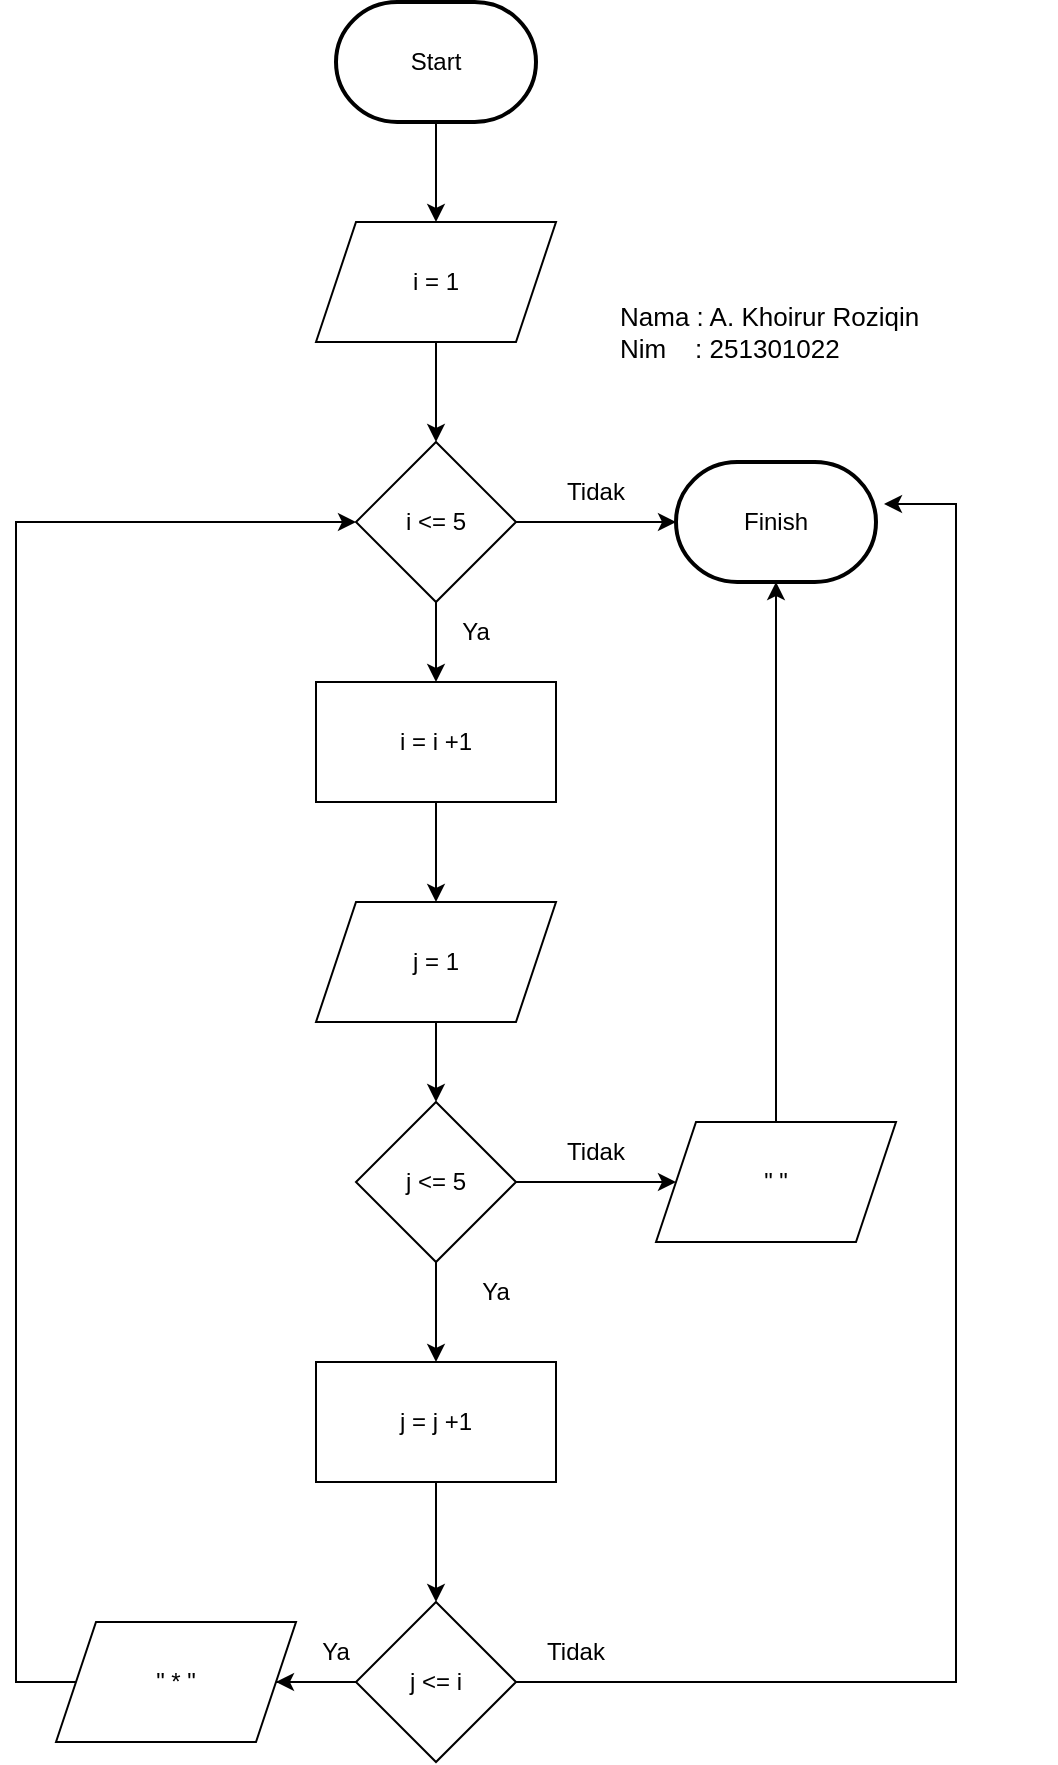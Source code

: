 <mxfile version="28.2.8">
  <diagram name="Halaman-1" id="pw9VI9DvZ9Ld1ELJMac2">
    <mxGraphModel dx="1106" dy="605" grid="1" gridSize="10" guides="1" tooltips="1" connect="1" arrows="1" fold="1" page="1" pageScale="1" pageWidth="827" pageHeight="1169" math="0" shadow="0">
      <root>
        <mxCell id="0" />
        <mxCell id="1" parent="0" />
        <mxCell id="zHnRFIF9AN3d5s7f-52Q-3" value="" style="edgeStyle=orthogonalEdgeStyle;rounded=0;orthogonalLoop=1;jettySize=auto;html=1;" edge="1" parent="1" source="zHnRFIF9AN3d5s7f-52Q-1" target="zHnRFIF9AN3d5s7f-52Q-2">
          <mxGeometry relative="1" as="geometry" />
        </mxCell>
        <mxCell id="zHnRFIF9AN3d5s7f-52Q-1" value="Start" style="strokeWidth=2;html=1;shape=mxgraph.flowchart.terminator;whiteSpace=wrap;" vertex="1" parent="1">
          <mxGeometry x="210" y="60" width="100" height="60" as="geometry" />
        </mxCell>
        <mxCell id="zHnRFIF9AN3d5s7f-52Q-5" value="" style="edgeStyle=orthogonalEdgeStyle;rounded=0;orthogonalLoop=1;jettySize=auto;html=1;" edge="1" parent="1" source="zHnRFIF9AN3d5s7f-52Q-2" target="zHnRFIF9AN3d5s7f-52Q-4">
          <mxGeometry relative="1" as="geometry" />
        </mxCell>
        <mxCell id="zHnRFIF9AN3d5s7f-52Q-2" value="i = 1" style="shape=parallelogram;perimeter=parallelogramPerimeter;whiteSpace=wrap;html=1;fixedSize=1;" vertex="1" parent="1">
          <mxGeometry x="200" y="170" width="120" height="60" as="geometry" />
        </mxCell>
        <mxCell id="zHnRFIF9AN3d5s7f-52Q-7" value="" style="edgeStyle=orthogonalEdgeStyle;rounded=0;orthogonalLoop=1;jettySize=auto;html=1;" edge="1" parent="1" source="zHnRFIF9AN3d5s7f-52Q-4" target="zHnRFIF9AN3d5s7f-52Q-6">
          <mxGeometry relative="1" as="geometry" />
        </mxCell>
        <mxCell id="zHnRFIF9AN3d5s7f-52Q-9" value="" style="edgeStyle=orthogonalEdgeStyle;rounded=0;orthogonalLoop=1;jettySize=auto;html=1;" edge="1" parent="1" source="zHnRFIF9AN3d5s7f-52Q-4" target="zHnRFIF9AN3d5s7f-52Q-8">
          <mxGeometry relative="1" as="geometry" />
        </mxCell>
        <mxCell id="zHnRFIF9AN3d5s7f-52Q-4" value="i &amp;lt;= 5" style="rhombus;whiteSpace=wrap;html=1;" vertex="1" parent="1">
          <mxGeometry x="220" y="280" width="80" height="80" as="geometry" />
        </mxCell>
        <mxCell id="zHnRFIF9AN3d5s7f-52Q-6" value="Finish" style="strokeWidth=2;html=1;shape=mxgraph.flowchart.terminator;whiteSpace=wrap;" vertex="1" parent="1">
          <mxGeometry x="380" y="290" width="100" height="60" as="geometry" />
        </mxCell>
        <mxCell id="zHnRFIF9AN3d5s7f-52Q-11" value="" style="edgeStyle=orthogonalEdgeStyle;rounded=0;orthogonalLoop=1;jettySize=auto;html=1;" edge="1" parent="1" source="zHnRFIF9AN3d5s7f-52Q-8" target="zHnRFIF9AN3d5s7f-52Q-10">
          <mxGeometry relative="1" as="geometry" />
        </mxCell>
        <mxCell id="zHnRFIF9AN3d5s7f-52Q-8" value="i = i +1" style="rounded=0;whiteSpace=wrap;html=1;" vertex="1" parent="1">
          <mxGeometry x="200" y="400" width="120" height="60" as="geometry" />
        </mxCell>
        <mxCell id="zHnRFIF9AN3d5s7f-52Q-13" value="" style="edgeStyle=orthogonalEdgeStyle;rounded=0;orthogonalLoop=1;jettySize=auto;html=1;" edge="1" parent="1" source="zHnRFIF9AN3d5s7f-52Q-10" target="zHnRFIF9AN3d5s7f-52Q-12">
          <mxGeometry relative="1" as="geometry" />
        </mxCell>
        <mxCell id="zHnRFIF9AN3d5s7f-52Q-10" value="j = 1" style="shape=parallelogram;perimeter=parallelogramPerimeter;whiteSpace=wrap;html=1;fixedSize=1;" vertex="1" parent="1">
          <mxGeometry x="200" y="510" width="120" height="60" as="geometry" />
        </mxCell>
        <mxCell id="zHnRFIF9AN3d5s7f-52Q-15" value="" style="edgeStyle=orthogonalEdgeStyle;rounded=0;orthogonalLoop=1;jettySize=auto;html=1;" edge="1" parent="1" source="zHnRFIF9AN3d5s7f-52Q-12" target="zHnRFIF9AN3d5s7f-52Q-14">
          <mxGeometry relative="1" as="geometry" />
        </mxCell>
        <mxCell id="zHnRFIF9AN3d5s7f-52Q-19" value="" style="edgeStyle=orthogonalEdgeStyle;rounded=0;orthogonalLoop=1;jettySize=auto;html=1;" edge="1" parent="1" source="zHnRFIF9AN3d5s7f-52Q-12" target="zHnRFIF9AN3d5s7f-52Q-18">
          <mxGeometry relative="1" as="geometry" />
        </mxCell>
        <mxCell id="zHnRFIF9AN3d5s7f-52Q-12" value="j &amp;lt;= 5" style="rhombus;whiteSpace=wrap;html=1;" vertex="1" parent="1">
          <mxGeometry x="220" y="610" width="80" height="80" as="geometry" />
        </mxCell>
        <mxCell id="zHnRFIF9AN3d5s7f-52Q-14" value="&quot; &quot;" style="shape=parallelogram;perimeter=parallelogramPerimeter;whiteSpace=wrap;html=1;fixedSize=1;" vertex="1" parent="1">
          <mxGeometry x="370" y="620" width="120" height="60" as="geometry" />
        </mxCell>
        <mxCell id="zHnRFIF9AN3d5s7f-52Q-17" style="edgeStyle=orthogonalEdgeStyle;rounded=0;orthogonalLoop=1;jettySize=auto;html=1;entryX=0.5;entryY=1;entryDx=0;entryDy=0;entryPerimeter=0;" edge="1" parent="1" source="zHnRFIF9AN3d5s7f-52Q-14" target="zHnRFIF9AN3d5s7f-52Q-6">
          <mxGeometry relative="1" as="geometry" />
        </mxCell>
        <mxCell id="zHnRFIF9AN3d5s7f-52Q-21" value="" style="edgeStyle=orthogonalEdgeStyle;rounded=0;orthogonalLoop=1;jettySize=auto;html=1;" edge="1" parent="1" source="zHnRFIF9AN3d5s7f-52Q-18" target="zHnRFIF9AN3d5s7f-52Q-20">
          <mxGeometry relative="1" as="geometry" />
        </mxCell>
        <mxCell id="zHnRFIF9AN3d5s7f-52Q-18" value="j = j +1" style="rounded=0;whiteSpace=wrap;html=1;" vertex="1" parent="1">
          <mxGeometry x="200" y="740" width="120" height="60" as="geometry" />
        </mxCell>
        <mxCell id="zHnRFIF9AN3d5s7f-52Q-23" value="" style="edgeStyle=orthogonalEdgeStyle;rounded=0;orthogonalLoop=1;jettySize=auto;html=1;" edge="1" parent="1" source="zHnRFIF9AN3d5s7f-52Q-20" target="zHnRFIF9AN3d5s7f-52Q-22">
          <mxGeometry relative="1" as="geometry" />
        </mxCell>
        <mxCell id="zHnRFIF9AN3d5s7f-52Q-27" style="edgeStyle=orthogonalEdgeStyle;rounded=0;orthogonalLoop=1;jettySize=auto;html=1;entryX=0;entryY=0.5;entryDx=0;entryDy=0;" edge="1" parent="1" source="zHnRFIF9AN3d5s7f-52Q-20" target="zHnRFIF9AN3d5s7f-52Q-4">
          <mxGeometry relative="1" as="geometry">
            <Array as="points">
              <mxPoint x="50" y="900" />
              <mxPoint x="50" y="320" />
            </Array>
          </mxGeometry>
        </mxCell>
        <mxCell id="zHnRFIF9AN3d5s7f-52Q-20" value="j &amp;lt;= i" style="rhombus;whiteSpace=wrap;html=1;" vertex="1" parent="1">
          <mxGeometry x="220" y="860" width="80" height="80" as="geometry" />
        </mxCell>
        <mxCell id="zHnRFIF9AN3d5s7f-52Q-22" value="&quot; * &quot;" style="shape=parallelogram;perimeter=parallelogramPerimeter;whiteSpace=wrap;html=1;fixedSize=1;" vertex="1" parent="1">
          <mxGeometry x="70" y="870" width="120" height="60" as="geometry" />
        </mxCell>
        <mxCell id="zHnRFIF9AN3d5s7f-52Q-28" value="Ya" style="text;html=1;whiteSpace=wrap;strokeColor=none;fillColor=none;align=center;verticalAlign=middle;rounded=0;" vertex="1" parent="1">
          <mxGeometry x="250" y="360" width="60" height="30" as="geometry" />
        </mxCell>
        <mxCell id="zHnRFIF9AN3d5s7f-52Q-29" value="Ya" style="text;html=1;whiteSpace=wrap;strokeColor=none;fillColor=none;align=center;verticalAlign=middle;rounded=0;" vertex="1" parent="1">
          <mxGeometry x="260" y="690" width="60" height="30" as="geometry" />
        </mxCell>
        <mxCell id="zHnRFIF9AN3d5s7f-52Q-30" value="Ya" style="text;html=1;whiteSpace=wrap;strokeColor=none;fillColor=none;align=center;verticalAlign=middle;rounded=0;" vertex="1" parent="1">
          <mxGeometry x="180" y="870" width="60" height="30" as="geometry" />
        </mxCell>
        <mxCell id="zHnRFIF9AN3d5s7f-52Q-31" value="Tidak" style="text;html=1;whiteSpace=wrap;strokeColor=none;fillColor=none;align=center;verticalAlign=middle;rounded=0;" vertex="1" parent="1">
          <mxGeometry x="310" y="620" width="60" height="30" as="geometry" />
        </mxCell>
        <mxCell id="zHnRFIF9AN3d5s7f-52Q-32" value="Tidak" style="text;html=1;whiteSpace=wrap;strokeColor=none;fillColor=none;align=center;verticalAlign=middle;rounded=0;" vertex="1" parent="1">
          <mxGeometry x="310" y="290" width="60" height="30" as="geometry" />
        </mxCell>
        <mxCell id="zHnRFIF9AN3d5s7f-52Q-33" style="edgeStyle=orthogonalEdgeStyle;rounded=0;orthogonalLoop=1;jettySize=auto;html=1;entryX=1.04;entryY=0.35;entryDx=0;entryDy=0;entryPerimeter=0;" edge="1" parent="1" source="zHnRFIF9AN3d5s7f-52Q-20" target="zHnRFIF9AN3d5s7f-52Q-6">
          <mxGeometry relative="1" as="geometry">
            <Array as="points">
              <mxPoint x="520" y="900" />
              <mxPoint x="520" y="311" />
            </Array>
          </mxGeometry>
        </mxCell>
        <mxCell id="zHnRFIF9AN3d5s7f-52Q-34" value="Tidak" style="text;html=1;whiteSpace=wrap;strokeColor=none;fillColor=none;align=center;verticalAlign=middle;rounded=0;" vertex="1" parent="1">
          <mxGeometry x="300" y="870" width="60" height="30" as="geometry" />
        </mxCell>
        <mxCell id="zHnRFIF9AN3d5s7f-52Q-35" value="Nama : A. Khoirur Roziqin&lt;div&gt;Nim&amp;nbsp; &amp;nbsp; : 251301022&lt;/div&gt;" style="text;html=1;whiteSpace=wrap;strokeColor=none;fillColor=none;align=left;verticalAlign=middle;rounded=0;fontSize=13;" vertex="1" parent="1">
          <mxGeometry x="350" y="200" width="220" height="50" as="geometry" />
        </mxCell>
      </root>
    </mxGraphModel>
  </diagram>
</mxfile>
